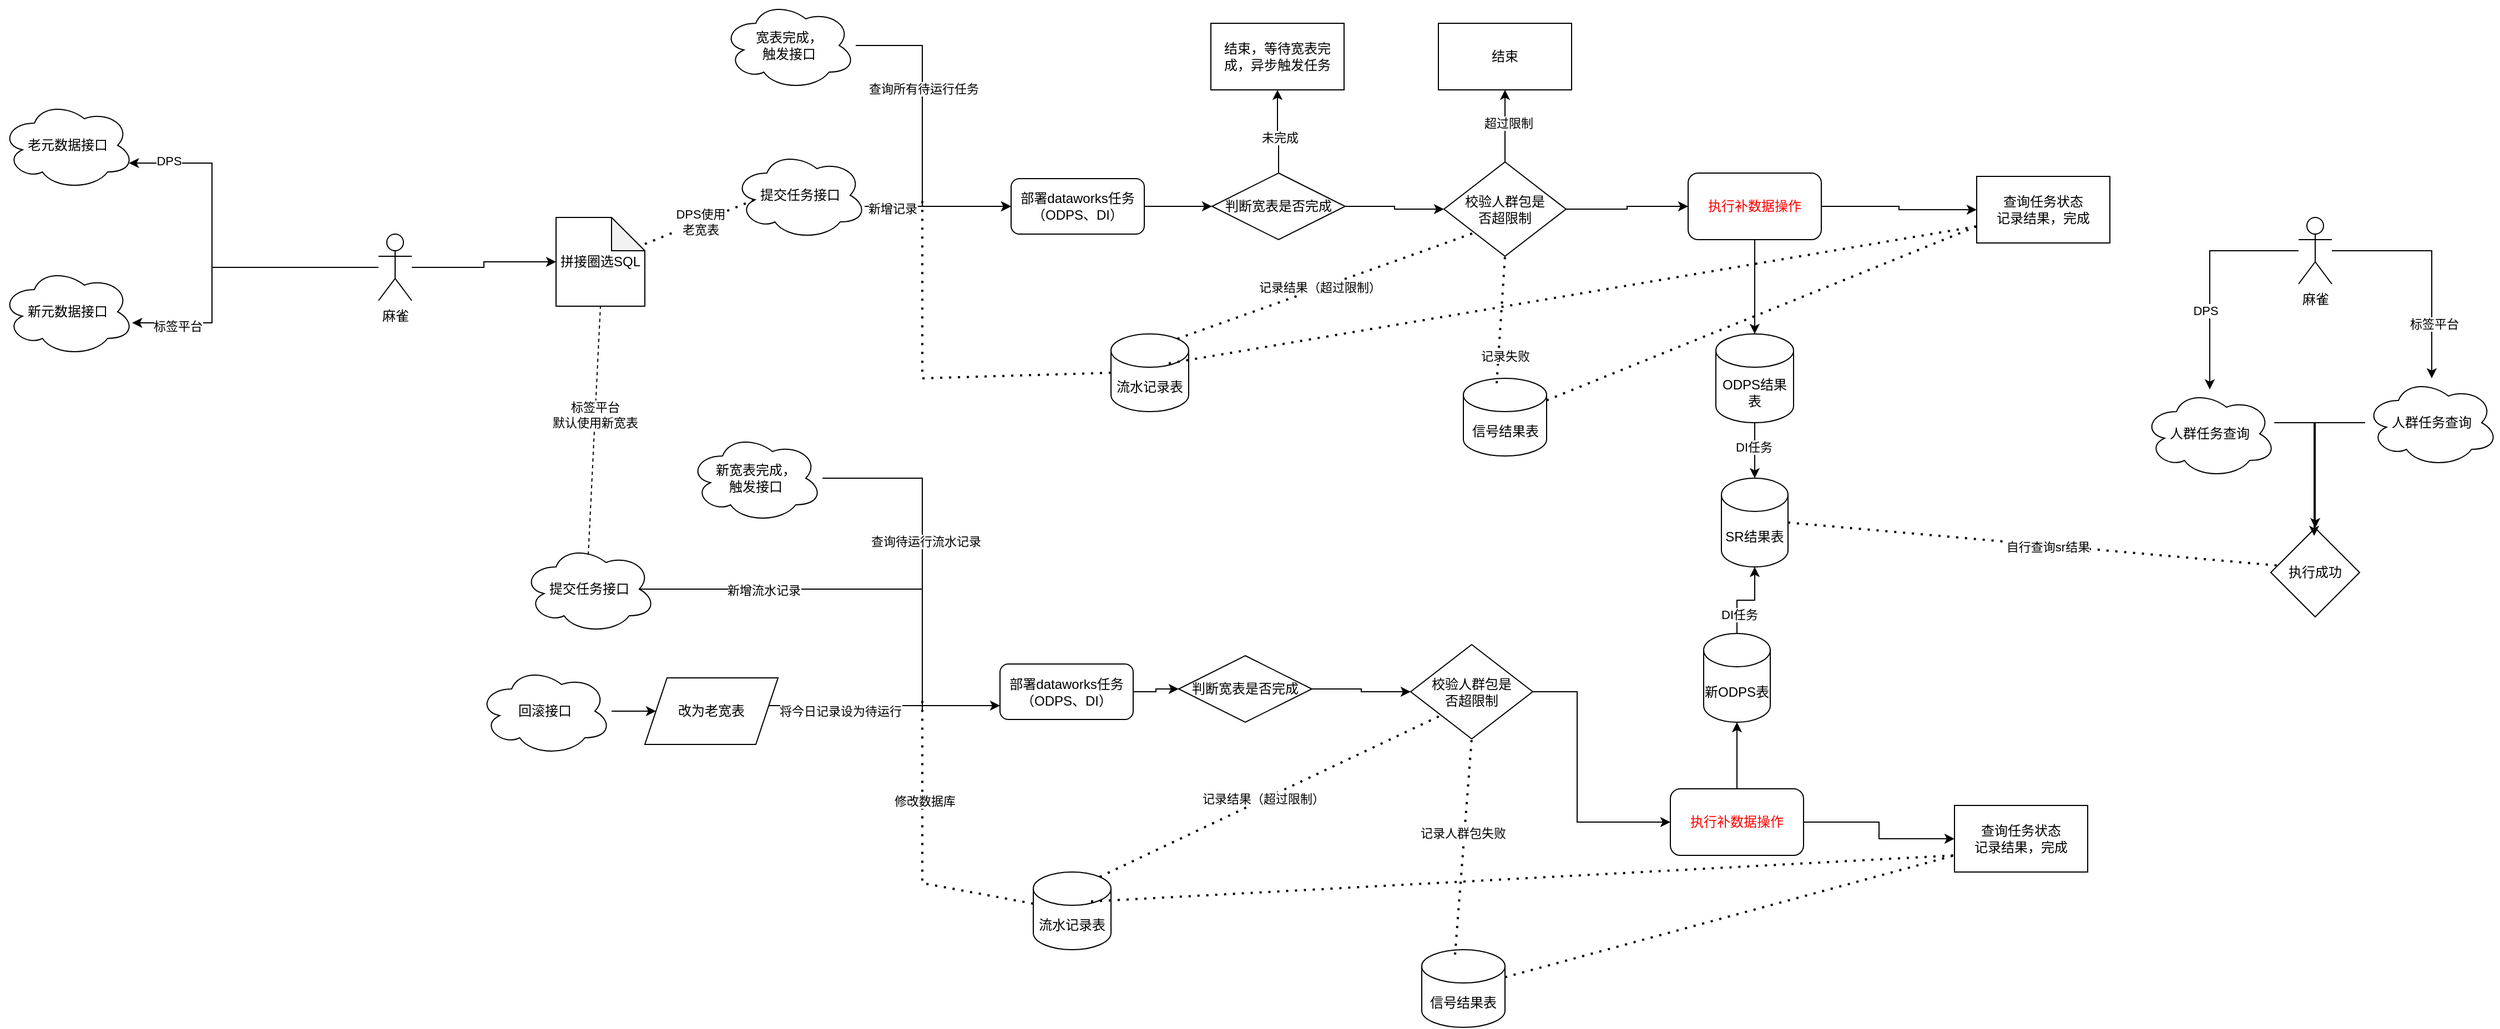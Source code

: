<mxfile version="25.0.3">
  <diagram name="第 1 页" id="y63ZQ2GJVkdFIbkafl7R">
    <mxGraphModel dx="1026" dy="650" grid="1" gridSize="10" guides="1" tooltips="1" connect="1" arrows="1" fold="1" page="1" pageScale="1" pageWidth="827" pageHeight="1169" math="0" shadow="0">
      <root>
        <mxCell id="0" />
        <mxCell id="1" parent="0" />
        <mxCell id="8IbcEHw5AlyB79mjnVnh-1" value="老元数据接口" style="ellipse;shape=cloud;whiteSpace=wrap;html=1;" vertex="1" parent="1">
          <mxGeometry x="30" y="120" width="120" height="80" as="geometry" />
        </mxCell>
        <mxCell id="8IbcEHw5AlyB79mjnVnh-2" value="新元数据接口" style="ellipse;shape=cloud;whiteSpace=wrap;html=1;" vertex="1" parent="1">
          <mxGeometry x="30" y="270" width="120" height="80" as="geometry" />
        </mxCell>
        <mxCell id="8IbcEHw5AlyB79mjnVnh-6" style="edgeStyle=orthogonalEdgeStyle;rounded=0;orthogonalLoop=1;jettySize=auto;html=1;" edge="1" parent="1" target="8IbcEHw5AlyB79mjnVnh-2">
          <mxGeometry relative="1" as="geometry">
            <mxPoint x="370" y="270" as="sourcePoint" />
            <Array as="points">
              <mxPoint x="220" y="270" />
              <mxPoint x="220" y="320" />
            </Array>
          </mxGeometry>
        </mxCell>
        <mxCell id="8IbcEHw5AlyB79mjnVnh-120" value="标签平台" style="edgeLabel;html=1;align=center;verticalAlign=middle;resizable=0;points=[];" vertex="1" connectable="0" parent="8IbcEHw5AlyB79mjnVnh-6">
          <mxGeometry x="0.699" y="3" relative="1" as="geometry">
            <mxPoint as="offset" />
          </mxGeometry>
        </mxCell>
        <mxCell id="8IbcEHw5AlyB79mjnVnh-9" value="" style="edgeStyle=orthogonalEdgeStyle;rounded=0;orthogonalLoop=1;jettySize=auto;html=1;" edge="1" parent="1" source="8IbcEHw5AlyB79mjnVnh-3" target="8IbcEHw5AlyB79mjnVnh-8">
          <mxGeometry relative="1" as="geometry" />
        </mxCell>
        <mxCell id="8IbcEHw5AlyB79mjnVnh-3" value="麻雀" style="shape=umlActor;verticalLabelPosition=bottom;verticalAlign=top;html=1;outlineConnect=0;" vertex="1" parent="1">
          <mxGeometry x="370" y="240" width="30" height="60" as="geometry" />
        </mxCell>
        <mxCell id="8IbcEHw5AlyB79mjnVnh-5" style="edgeStyle=orthogonalEdgeStyle;rounded=0;orthogonalLoop=1;jettySize=auto;html=1;entryX=0.96;entryY=0.7;entryDx=0;entryDy=0;entryPerimeter=0;" edge="1" parent="1" source="8IbcEHw5AlyB79mjnVnh-3" target="8IbcEHw5AlyB79mjnVnh-1">
          <mxGeometry relative="1" as="geometry">
            <mxPoint x="240" y="230" as="sourcePoint" />
            <Array as="points">
              <mxPoint x="220" y="270" />
              <mxPoint x="220" y="176" />
            </Array>
          </mxGeometry>
        </mxCell>
        <mxCell id="8IbcEHw5AlyB79mjnVnh-121" value="DPS" style="edgeLabel;html=1;align=center;verticalAlign=middle;resizable=0;points=[];" vertex="1" connectable="0" parent="8IbcEHw5AlyB79mjnVnh-5">
          <mxGeometry x="0.775" y="-2" relative="1" as="geometry">
            <mxPoint as="offset" />
          </mxGeometry>
        </mxCell>
        <mxCell id="8IbcEHw5AlyB79mjnVnh-8" value="拼接圈选SQL" style="shape=note;whiteSpace=wrap;html=1;backgroundOutline=1;darkOpacity=0.05;" vertex="1" parent="1">
          <mxGeometry x="530" y="225" width="80" height="80" as="geometry" />
        </mxCell>
        <mxCell id="8IbcEHw5AlyB79mjnVnh-10" value="流水记录表" style="shape=cylinder3;whiteSpace=wrap;html=1;boundedLbl=1;backgroundOutline=1;size=15;" vertex="1" parent="1">
          <mxGeometry x="1030" y="330" width="70" height="70" as="geometry" />
        </mxCell>
        <mxCell id="8IbcEHw5AlyB79mjnVnh-22" style="edgeStyle=orthogonalEdgeStyle;rounded=0;orthogonalLoop=1;jettySize=auto;html=1;entryX=0;entryY=0.5;entryDx=0;entryDy=0;" edge="1" parent="1" source="8IbcEHw5AlyB79mjnVnh-12" target="8IbcEHw5AlyB79mjnVnh-21">
          <mxGeometry relative="1" as="geometry">
            <Array as="points">
              <mxPoint x="840" y="215" />
              <mxPoint x="840" y="215" />
            </Array>
          </mxGeometry>
        </mxCell>
        <mxCell id="8IbcEHw5AlyB79mjnVnh-160" value="新增记录" style="edgeLabel;html=1;align=center;verticalAlign=middle;resizable=0;points=[];" vertex="1" connectable="0" parent="8IbcEHw5AlyB79mjnVnh-22">
          <mxGeometry x="-0.622" y="-2" relative="1" as="geometry">
            <mxPoint as="offset" />
          </mxGeometry>
        </mxCell>
        <mxCell id="8IbcEHw5AlyB79mjnVnh-12" value="提交任务接口" style="ellipse;shape=cloud;whiteSpace=wrap;html=1;" vertex="1" parent="1">
          <mxGeometry x="690" y="165" width="120" height="80" as="geometry" />
        </mxCell>
        <mxCell id="8IbcEHw5AlyB79mjnVnh-13" value="提交任务接口" style="ellipse;shape=cloud;whiteSpace=wrap;html=1;" vertex="1" parent="1">
          <mxGeometry x="500" y="520" width="120" height="80" as="geometry" />
        </mxCell>
        <mxCell id="8IbcEHw5AlyB79mjnVnh-16" value="DPS使用&lt;div&gt;老宽表&lt;/div&gt;" style="endArrow=none;dashed=1;html=1;dashPattern=1 3;strokeWidth=2;rounded=0;entryX=0.16;entryY=0.55;entryDx=0;entryDy=0;entryPerimeter=0;" edge="1" parent="1" source="8IbcEHw5AlyB79mjnVnh-8" target="8IbcEHw5AlyB79mjnVnh-12">
          <mxGeometry width="50" height="50" relative="1" as="geometry">
            <mxPoint x="770" y="355" as="sourcePoint" />
            <mxPoint x="820" y="305" as="targetPoint" />
          </mxGeometry>
        </mxCell>
        <mxCell id="8IbcEHw5AlyB79mjnVnh-27" style="edgeStyle=orthogonalEdgeStyle;rounded=0;orthogonalLoop=1;jettySize=auto;html=1;entryX=0;entryY=0.5;entryDx=0;entryDy=0;" edge="1" parent="1" source="8IbcEHw5AlyB79mjnVnh-21" target="8IbcEHw5AlyB79mjnVnh-26">
          <mxGeometry relative="1" as="geometry" />
        </mxCell>
        <mxCell id="8IbcEHw5AlyB79mjnVnh-21" value="部署dataworks任务&lt;div&gt;（ODPS、DI）&lt;/div&gt;" style="rounded=1;whiteSpace=wrap;html=1;" vertex="1" parent="1">
          <mxGeometry x="940" y="190" width="120" height="50" as="geometry" />
        </mxCell>
        <mxCell id="8IbcEHw5AlyB79mjnVnh-30" style="edgeStyle=orthogonalEdgeStyle;rounded=0;orthogonalLoop=1;jettySize=auto;html=1;" edge="1" parent="1" source="8IbcEHw5AlyB79mjnVnh-26" target="8IbcEHw5AlyB79mjnVnh-29">
          <mxGeometry relative="1" as="geometry" />
        </mxCell>
        <mxCell id="8IbcEHw5AlyB79mjnVnh-31" value="未完成" style="edgeLabel;html=1;align=center;verticalAlign=middle;resizable=0;points=[];" vertex="1" connectable="0" parent="8IbcEHw5AlyB79mjnVnh-30">
          <mxGeometry x="-0.158" y="-1" relative="1" as="geometry">
            <mxPoint as="offset" />
          </mxGeometry>
        </mxCell>
        <mxCell id="8IbcEHw5AlyB79mjnVnh-33" style="edgeStyle=orthogonalEdgeStyle;rounded=0;orthogonalLoop=1;jettySize=auto;html=1;" edge="1" parent="1" source="8IbcEHw5AlyB79mjnVnh-26" target="8IbcEHw5AlyB79mjnVnh-32">
          <mxGeometry relative="1" as="geometry" />
        </mxCell>
        <mxCell id="8IbcEHw5AlyB79mjnVnh-26" value="判断宽表是否完成" style="rhombus;whiteSpace=wrap;html=1;" vertex="1" parent="1">
          <mxGeometry x="1121" y="185" width="120" height="60" as="geometry" />
        </mxCell>
        <mxCell id="8IbcEHw5AlyB79mjnVnh-29" value="结束，等待宽表完成，异步触发任务" style="rounded=0;whiteSpace=wrap;html=1;" vertex="1" parent="1">
          <mxGeometry x="1120" y="50" width="120" height="60" as="geometry" />
        </mxCell>
        <mxCell id="8IbcEHw5AlyB79mjnVnh-37" value="" style="edgeStyle=orthogonalEdgeStyle;rounded=0;orthogonalLoop=1;jettySize=auto;html=1;" edge="1" parent="1" source="8IbcEHw5AlyB79mjnVnh-32" target="8IbcEHw5AlyB79mjnVnh-36">
          <mxGeometry relative="1" as="geometry" />
        </mxCell>
        <mxCell id="8IbcEHw5AlyB79mjnVnh-117" value="超过限制" style="edgeLabel;html=1;align=center;verticalAlign=middle;resizable=0;points=[];" vertex="1" connectable="0" parent="8IbcEHw5AlyB79mjnVnh-37">
          <mxGeometry x="0.077" y="-3" relative="1" as="geometry">
            <mxPoint as="offset" />
          </mxGeometry>
        </mxCell>
        <mxCell id="8IbcEHw5AlyB79mjnVnh-48" style="edgeStyle=orthogonalEdgeStyle;rounded=0;orthogonalLoop=1;jettySize=auto;html=1;" edge="1" parent="1" source="8IbcEHw5AlyB79mjnVnh-32" target="8IbcEHw5AlyB79mjnVnh-47">
          <mxGeometry relative="1" as="geometry" />
        </mxCell>
        <mxCell id="8IbcEHw5AlyB79mjnVnh-32" value="校验人群包是&lt;div&gt;否超限制&lt;/div&gt;" style="rhombus;whiteSpace=wrap;html=1;" vertex="1" parent="1">
          <mxGeometry x="1330" y="175" width="110" height="85" as="geometry" />
        </mxCell>
        <mxCell id="8IbcEHw5AlyB79mjnVnh-36" value="结束" style="whiteSpace=wrap;html=1;" vertex="1" parent="1">
          <mxGeometry x="1325" y="50" width="120" height="60" as="geometry" />
        </mxCell>
        <mxCell id="8IbcEHw5AlyB79mjnVnh-40" value="" style="endArrow=none;dashed=1;html=1;dashPattern=1 3;strokeWidth=2;rounded=0;entryX=0;entryY=1;entryDx=0;entryDy=0;exitX=0.855;exitY=0;exitDx=0;exitDy=4.35;exitPerimeter=0;" edge="1" parent="1" source="8IbcEHw5AlyB79mjnVnh-10" target="8IbcEHw5AlyB79mjnVnh-32">
          <mxGeometry width="50" height="50" relative="1" as="geometry">
            <mxPoint x="1040" y="355" as="sourcePoint" />
            <mxPoint x="735" y="246" as="targetPoint" />
          </mxGeometry>
        </mxCell>
        <mxCell id="8IbcEHw5AlyB79mjnVnh-41" value="记录结果（超过限制）" style="edgeLabel;html=1;align=center;verticalAlign=middle;resizable=0;points=[];" vertex="1" connectable="0" parent="8IbcEHw5AlyB79mjnVnh-40">
          <mxGeometry x="-0.04" y="1" relative="1" as="geometry">
            <mxPoint as="offset" />
          </mxGeometry>
        </mxCell>
        <mxCell id="8IbcEHw5AlyB79mjnVnh-42" value="信号结果表" style="shape=cylinder3;whiteSpace=wrap;html=1;boundedLbl=1;backgroundOutline=1;size=15;" vertex="1" parent="1">
          <mxGeometry x="1347.5" y="370" width="75" height="70" as="geometry" />
        </mxCell>
        <mxCell id="8IbcEHw5AlyB79mjnVnh-43" value="" style="endArrow=none;dashed=1;html=1;dashPattern=1 3;strokeWidth=2;rounded=0;entryX=0.5;entryY=1;entryDx=0;entryDy=0;exitX=0.4;exitY=0.064;exitDx=0;exitDy=0;exitPerimeter=0;" edge="1" parent="1" source="8IbcEHw5AlyB79mjnVnh-42" target="8IbcEHw5AlyB79mjnVnh-32">
          <mxGeometry width="50" height="50" relative="1" as="geometry">
            <mxPoint x="1370" y="320" as="sourcePoint" />
            <mxPoint x="1420" y="270" as="targetPoint" />
          </mxGeometry>
        </mxCell>
        <mxCell id="8IbcEHw5AlyB79mjnVnh-44" value="记录失败" style="edgeLabel;html=1;align=center;verticalAlign=middle;resizable=0;points=[];" vertex="1" connectable="0" parent="8IbcEHw5AlyB79mjnVnh-43">
          <mxGeometry x="-0.168" y="-2" relative="1" as="geometry">
            <mxPoint x="2" y="23" as="offset" />
          </mxGeometry>
        </mxCell>
        <mxCell id="8IbcEHw5AlyB79mjnVnh-46" style="edgeStyle=orthogonalEdgeStyle;rounded=0;orthogonalLoop=1;jettySize=auto;html=1;" edge="1" parent="1" source="8IbcEHw5AlyB79mjnVnh-45" target="8IbcEHw5AlyB79mjnVnh-21">
          <mxGeometry relative="1" as="geometry">
            <Array as="points">
              <mxPoint x="860" y="70" />
              <mxPoint x="860" y="215" />
            </Array>
          </mxGeometry>
        </mxCell>
        <mxCell id="8IbcEHw5AlyB79mjnVnh-54" value="查询所有待运行任务" style="edgeLabel;html=1;align=center;verticalAlign=middle;resizable=0;points=[];" vertex="1" connectable="0" parent="8IbcEHw5AlyB79mjnVnh-46">
          <mxGeometry x="-0.313" y="1" relative="1" as="geometry">
            <mxPoint y="1" as="offset" />
          </mxGeometry>
        </mxCell>
        <mxCell id="8IbcEHw5AlyB79mjnVnh-45" value="宽表完成，&lt;div&gt;触发接口&lt;/div&gt;" style="ellipse;shape=cloud;whiteSpace=wrap;html=1;" vertex="1" parent="1">
          <mxGeometry x="680" y="30" width="120" height="80" as="geometry" />
        </mxCell>
        <mxCell id="8IbcEHw5AlyB79mjnVnh-52" style="edgeStyle=orthogonalEdgeStyle;rounded=0;orthogonalLoop=1;jettySize=auto;html=1;entryX=0;entryY=0.5;entryDx=0;entryDy=0;" edge="1" parent="1" source="8IbcEHw5AlyB79mjnVnh-47" target="8IbcEHw5AlyB79mjnVnh-51">
          <mxGeometry relative="1" as="geometry">
            <Array as="points">
              <mxPoint x="1740" y="215" />
              <mxPoint x="1740" y="218" />
            </Array>
          </mxGeometry>
        </mxCell>
        <mxCell id="8IbcEHw5AlyB79mjnVnh-110" style="edgeStyle=orthogonalEdgeStyle;rounded=0;orthogonalLoop=1;jettySize=auto;html=1;" edge="1" parent="1" source="8IbcEHw5AlyB79mjnVnh-47" target="8IbcEHw5AlyB79mjnVnh-70">
          <mxGeometry relative="1" as="geometry">
            <Array as="points">
              <mxPoint x="1600" y="360" />
            </Array>
          </mxGeometry>
        </mxCell>
        <mxCell id="8IbcEHw5AlyB79mjnVnh-47" value="&lt;font color=&quot;#ff0000&quot;&gt;执行补数据操作&lt;/font&gt;" style="rounded=1;whiteSpace=wrap;html=1;" vertex="1" parent="1">
          <mxGeometry x="1550" y="185" width="120" height="60" as="geometry" />
        </mxCell>
        <mxCell id="8IbcEHw5AlyB79mjnVnh-51" value="查询任务状态&lt;div&gt;记录结果，完成&lt;/div&gt;" style="rounded=0;whiteSpace=wrap;html=1;" vertex="1" parent="1">
          <mxGeometry x="1810" y="188" width="120" height="60" as="geometry" />
        </mxCell>
        <mxCell id="8IbcEHw5AlyB79mjnVnh-53" value="" style="endArrow=none;dashed=1;html=1;dashPattern=1 3;strokeWidth=2;rounded=0;exitX=0.743;exitY=0.379;exitDx=0;exitDy=0;exitPerimeter=0;entryX=0;entryY=0.75;entryDx=0;entryDy=0;" edge="1" parent="1" source="8IbcEHw5AlyB79mjnVnh-10" target="8IbcEHw5AlyB79mjnVnh-51">
          <mxGeometry width="50" height="50" relative="1" as="geometry">
            <mxPoint x="1200" y="370" as="sourcePoint" />
            <mxPoint x="1550" y="260" as="targetPoint" />
          </mxGeometry>
        </mxCell>
        <mxCell id="8IbcEHw5AlyB79mjnVnh-55" value="" style="endArrow=none;dashed=1;html=1;dashPattern=1 3;strokeWidth=2;rounded=0;entryX=0;entryY=0.75;entryDx=0;entryDy=0;" edge="1" parent="1" source="8IbcEHw5AlyB79mjnVnh-42" target="8IbcEHw5AlyB79mjnVnh-51">
          <mxGeometry width="50" height="50" relative="1" as="geometry">
            <mxPoint x="1480" y="360" as="sourcePoint" />
            <mxPoint x="1530" y="310" as="targetPoint" />
          </mxGeometry>
        </mxCell>
        <mxCell id="8IbcEHw5AlyB79mjnVnh-70" value="ODPS结果表" style="shape=cylinder3;whiteSpace=wrap;html=1;boundedLbl=1;backgroundOutline=1;size=15;" vertex="1" parent="1">
          <mxGeometry x="1575" y="330" width="70" height="80" as="geometry" />
        </mxCell>
        <mxCell id="8IbcEHw5AlyB79mjnVnh-71" value="SR结果表" style="shape=cylinder3;whiteSpace=wrap;html=1;boundedLbl=1;backgroundOutline=1;size=15;" vertex="1" parent="1">
          <mxGeometry x="1580" y="460" width="60" height="80" as="geometry" />
        </mxCell>
        <mxCell id="8IbcEHw5AlyB79mjnVnh-72" style="edgeStyle=orthogonalEdgeStyle;rounded=0;orthogonalLoop=1;jettySize=auto;html=1;entryX=0.5;entryY=0;entryDx=0;entryDy=0;entryPerimeter=0;" edge="1" parent="1" source="8IbcEHw5AlyB79mjnVnh-70" target="8IbcEHw5AlyB79mjnVnh-71">
          <mxGeometry relative="1" as="geometry" />
        </mxCell>
        <mxCell id="8IbcEHw5AlyB79mjnVnh-73" value="DI任务" style="edgeLabel;html=1;align=center;verticalAlign=middle;resizable=0;points=[];" vertex="1" connectable="0" parent="8IbcEHw5AlyB79mjnVnh-72">
          <mxGeometry x="-0.178" y="-1" relative="1" as="geometry">
            <mxPoint y="1" as="offset" />
          </mxGeometry>
        </mxCell>
        <mxCell id="8IbcEHw5AlyB79mjnVnh-78" value="流水记录表" style="shape=cylinder3;whiteSpace=wrap;html=1;boundedLbl=1;backgroundOutline=1;size=15;" vertex="1" parent="1">
          <mxGeometry x="960" y="815" width="70" height="70" as="geometry" />
        </mxCell>
        <mxCell id="8IbcEHw5AlyB79mjnVnh-79" style="edgeStyle=orthogonalEdgeStyle;rounded=0;orthogonalLoop=1;jettySize=auto;html=1;entryX=0;entryY=0.5;entryDx=0;entryDy=0;" edge="1" parent="1" source="8IbcEHw5AlyB79mjnVnh-80" target="8IbcEHw5AlyB79mjnVnh-82">
          <mxGeometry relative="1" as="geometry" />
        </mxCell>
        <mxCell id="8IbcEHw5AlyB79mjnVnh-80" value="部署dataworks任务&lt;div&gt;（ODPS、DI）&lt;/div&gt;" style="rounded=1;whiteSpace=wrap;html=1;" vertex="1" parent="1">
          <mxGeometry x="930" y="627.5" width="120" height="50" as="geometry" />
        </mxCell>
        <mxCell id="8IbcEHw5AlyB79mjnVnh-81" style="edgeStyle=orthogonalEdgeStyle;rounded=0;orthogonalLoop=1;jettySize=auto;html=1;" edge="1" parent="1" source="8IbcEHw5AlyB79mjnVnh-82" target="8IbcEHw5AlyB79mjnVnh-84">
          <mxGeometry relative="1" as="geometry" />
        </mxCell>
        <mxCell id="8IbcEHw5AlyB79mjnVnh-82" value="判断宽表是否完成" style="rhombus;whiteSpace=wrap;html=1;" vertex="1" parent="1">
          <mxGeometry x="1091" y="620" width="120" height="60" as="geometry" />
        </mxCell>
        <mxCell id="8IbcEHw5AlyB79mjnVnh-83" style="edgeStyle=orthogonalEdgeStyle;rounded=0;orthogonalLoop=1;jettySize=auto;html=1;" edge="1" parent="1" source="8IbcEHw5AlyB79mjnVnh-84" target="8IbcEHw5AlyB79mjnVnh-92">
          <mxGeometry relative="1" as="geometry">
            <Array as="points">
              <mxPoint x="1450" y="653" />
              <mxPoint x="1450" y="770" />
            </Array>
          </mxGeometry>
        </mxCell>
        <mxCell id="8IbcEHw5AlyB79mjnVnh-84" value="校验人群包是&lt;div&gt;否超限制&lt;/div&gt;" style="rhombus;whiteSpace=wrap;html=1;" vertex="1" parent="1">
          <mxGeometry x="1300" y="610" width="110" height="85" as="geometry" />
        </mxCell>
        <mxCell id="8IbcEHw5AlyB79mjnVnh-85" value="" style="endArrow=none;dashed=1;html=1;dashPattern=1 3;strokeWidth=2;rounded=0;entryX=0;entryY=1;entryDx=0;entryDy=0;exitX=0.855;exitY=0;exitDx=0;exitDy=4.35;exitPerimeter=0;" edge="1" parent="1" source="8IbcEHw5AlyB79mjnVnh-78" target="8IbcEHw5AlyB79mjnVnh-84">
          <mxGeometry width="50" height="50" relative="1" as="geometry">
            <mxPoint x="1010" y="790" as="sourcePoint" />
            <mxPoint x="705" y="681" as="targetPoint" />
          </mxGeometry>
        </mxCell>
        <mxCell id="8IbcEHw5AlyB79mjnVnh-86" value="记录结果（超过限制）" style="edgeLabel;html=1;align=center;verticalAlign=middle;resizable=0;points=[];" vertex="1" connectable="0" parent="8IbcEHw5AlyB79mjnVnh-85">
          <mxGeometry x="-0.04" y="1" relative="1" as="geometry">
            <mxPoint as="offset" />
          </mxGeometry>
        </mxCell>
        <mxCell id="8IbcEHw5AlyB79mjnVnh-87" value="信号结果表" style="shape=cylinder3;whiteSpace=wrap;html=1;boundedLbl=1;backgroundOutline=1;size=15;" vertex="1" parent="1">
          <mxGeometry x="1310" y="885" width="75" height="70" as="geometry" />
        </mxCell>
        <mxCell id="8IbcEHw5AlyB79mjnVnh-88" value="" style="endArrow=none;dashed=1;html=1;dashPattern=1 3;strokeWidth=2;rounded=0;entryX=0.5;entryY=1;entryDx=0;entryDy=0;exitX=0.4;exitY=0.064;exitDx=0;exitDy=0;exitPerimeter=0;" edge="1" parent="1" source="8IbcEHw5AlyB79mjnVnh-87" target="8IbcEHw5AlyB79mjnVnh-84">
          <mxGeometry width="50" height="50" relative="1" as="geometry">
            <mxPoint x="1340" y="755" as="sourcePoint" />
            <mxPoint x="1390" y="705" as="targetPoint" />
          </mxGeometry>
        </mxCell>
        <mxCell id="8IbcEHw5AlyB79mjnVnh-89" value="记录人群包失败" style="edgeLabel;html=1;align=center;verticalAlign=middle;resizable=0;points=[];" vertex="1" connectable="0" parent="8IbcEHw5AlyB79mjnVnh-88">
          <mxGeometry x="-0.168" y="-2" relative="1" as="geometry">
            <mxPoint x="-1" y="-29" as="offset" />
          </mxGeometry>
        </mxCell>
        <mxCell id="8IbcEHw5AlyB79mjnVnh-91" style="edgeStyle=orthogonalEdgeStyle;rounded=0;orthogonalLoop=1;jettySize=auto;html=1;entryX=0;entryY=0.5;entryDx=0;entryDy=0;" edge="1" parent="1" source="8IbcEHw5AlyB79mjnVnh-92" target="8IbcEHw5AlyB79mjnVnh-93">
          <mxGeometry relative="1" as="geometry" />
        </mxCell>
        <mxCell id="8IbcEHw5AlyB79mjnVnh-142" value="" style="edgeStyle=orthogonalEdgeStyle;rounded=0;orthogonalLoop=1;jettySize=auto;html=1;" edge="1" parent="1" source="8IbcEHw5AlyB79mjnVnh-92" target="8IbcEHw5AlyB79mjnVnh-112">
          <mxGeometry relative="1" as="geometry" />
        </mxCell>
        <mxCell id="8IbcEHw5AlyB79mjnVnh-92" value="&lt;font color=&quot;#ff0000&quot;&gt;执行补数据操作&lt;/font&gt;" style="rounded=1;whiteSpace=wrap;html=1;" vertex="1" parent="1">
          <mxGeometry x="1534" y="740" width="120" height="60" as="geometry" />
        </mxCell>
        <mxCell id="8IbcEHw5AlyB79mjnVnh-93" value="查询任务状态&lt;div&gt;记录结果，完成&lt;/div&gt;" style="rounded=0;whiteSpace=wrap;html=1;" vertex="1" parent="1">
          <mxGeometry x="1790" y="755" width="120" height="60" as="geometry" />
        </mxCell>
        <mxCell id="8IbcEHw5AlyB79mjnVnh-94" value="" style="endArrow=none;dashed=1;html=1;dashPattern=1 3;strokeWidth=2;rounded=0;exitX=0.743;exitY=0.379;exitDx=0;exitDy=0;exitPerimeter=0;entryX=0;entryY=0.75;entryDx=0;entryDy=0;" edge="1" parent="1" source="8IbcEHw5AlyB79mjnVnh-78" target="8IbcEHw5AlyB79mjnVnh-93">
          <mxGeometry width="50" height="50" relative="1" as="geometry">
            <mxPoint x="1170" y="805" as="sourcePoint" />
            <mxPoint x="1520" y="695" as="targetPoint" />
          </mxGeometry>
        </mxCell>
        <mxCell id="8IbcEHw5AlyB79mjnVnh-95" value="" style="endArrow=none;dashed=1;html=1;dashPattern=1 3;strokeWidth=2;rounded=0;entryX=0;entryY=0.75;entryDx=0;entryDy=0;" edge="1" parent="1" source="8IbcEHw5AlyB79mjnVnh-87" target="8IbcEHw5AlyB79mjnVnh-93">
          <mxGeometry width="50" height="50" relative="1" as="geometry">
            <mxPoint x="1450" y="795" as="sourcePoint" />
            <mxPoint x="1500" y="745" as="targetPoint" />
          </mxGeometry>
        </mxCell>
        <mxCell id="8IbcEHw5AlyB79mjnVnh-102" value="新宽表完成，&lt;div&gt;触发接口&lt;/div&gt;" style="ellipse;shape=cloud;whiteSpace=wrap;html=1;" vertex="1" parent="1">
          <mxGeometry x="650" y="420" width="120" height="80" as="geometry" />
        </mxCell>
        <mxCell id="8IbcEHw5AlyB79mjnVnh-106" style="edgeStyle=orthogonalEdgeStyle;rounded=0;orthogonalLoop=1;jettySize=auto;html=1;" edge="1" parent="1" source="8IbcEHw5AlyB79mjnVnh-104" target="8IbcEHw5AlyB79mjnVnh-105">
          <mxGeometry relative="1" as="geometry" />
        </mxCell>
        <mxCell id="8IbcEHw5AlyB79mjnVnh-104" value="回滚接口" style="ellipse;shape=cloud;whiteSpace=wrap;html=1;" vertex="1" parent="1">
          <mxGeometry x="460" y="630" width="120" height="80" as="geometry" />
        </mxCell>
        <mxCell id="8IbcEHw5AlyB79mjnVnh-149" style="edgeStyle=orthogonalEdgeStyle;rounded=0;orthogonalLoop=1;jettySize=auto;html=1;entryX=0;entryY=0.75;entryDx=0;entryDy=0;" edge="1" parent="1" source="8IbcEHw5AlyB79mjnVnh-105" target="8IbcEHw5AlyB79mjnVnh-80">
          <mxGeometry relative="1" as="geometry">
            <Array as="points">
              <mxPoint x="840" y="665" />
              <mxPoint x="840" y="665" />
            </Array>
          </mxGeometry>
        </mxCell>
        <mxCell id="8IbcEHw5AlyB79mjnVnh-157" value="将今日记录设为待运行" style="edgeLabel;html=1;align=center;verticalAlign=middle;resizable=0;points=[];" vertex="1" connectable="0" parent="8IbcEHw5AlyB79mjnVnh-149">
          <mxGeometry x="-0.455" y="-1" relative="1" as="geometry">
            <mxPoint x="7" y="4" as="offset" />
          </mxGeometry>
        </mxCell>
        <mxCell id="8IbcEHw5AlyB79mjnVnh-105" value="改为老宽表" style="shape=parallelogram;perimeter=parallelogramPerimeter;whiteSpace=wrap;html=1;fixedSize=1;" vertex="1" parent="1">
          <mxGeometry x="610" y="640" width="120" height="60" as="geometry" />
        </mxCell>
        <mxCell id="8IbcEHw5AlyB79mjnVnh-143" value="" style="edgeStyle=orthogonalEdgeStyle;rounded=0;orthogonalLoop=1;jettySize=auto;html=1;" edge="1" parent="1" source="8IbcEHw5AlyB79mjnVnh-112" target="8IbcEHw5AlyB79mjnVnh-71">
          <mxGeometry relative="1" as="geometry" />
        </mxCell>
        <mxCell id="8IbcEHw5AlyB79mjnVnh-144" value="DI任务" style="edgeLabel;html=1;align=center;verticalAlign=middle;resizable=0;points=[];" vertex="1" connectable="0" parent="8IbcEHw5AlyB79mjnVnh-143">
          <mxGeometry x="-0.553" y="-2" relative="1" as="geometry">
            <mxPoint as="offset" />
          </mxGeometry>
        </mxCell>
        <mxCell id="8IbcEHw5AlyB79mjnVnh-112" value="新ODPS表" style="shape=cylinder3;whiteSpace=wrap;html=1;boundedLbl=1;backgroundOutline=1;size=15;" vertex="1" parent="1">
          <mxGeometry x="1564" y="600" width="60" height="80" as="geometry" />
        </mxCell>
        <mxCell id="8IbcEHw5AlyB79mjnVnh-130" style="edgeStyle=orthogonalEdgeStyle;rounded=0;orthogonalLoop=1;jettySize=auto;html=1;" edge="1" parent="1" source="8IbcEHw5AlyB79mjnVnh-126" target="8IbcEHw5AlyB79mjnVnh-131">
          <mxGeometry relative="1" as="geometry">
            <mxPoint x="2115" y="340" as="targetPoint" />
          </mxGeometry>
        </mxCell>
        <mxCell id="8IbcEHw5AlyB79mjnVnh-140" value="DPS" style="edgeLabel;html=1;align=center;verticalAlign=middle;resizable=0;points=[];" vertex="1" connectable="0" parent="8IbcEHw5AlyB79mjnVnh-130">
          <mxGeometry x="0.307" y="-4" relative="1" as="geometry">
            <mxPoint as="offset" />
          </mxGeometry>
        </mxCell>
        <mxCell id="8IbcEHw5AlyB79mjnVnh-133" style="edgeStyle=orthogonalEdgeStyle;rounded=0;orthogonalLoop=1;jettySize=auto;html=1;" edge="1" parent="1" source="8IbcEHw5AlyB79mjnVnh-126" target="8IbcEHw5AlyB79mjnVnh-132">
          <mxGeometry relative="1" as="geometry" />
        </mxCell>
        <mxCell id="8IbcEHw5AlyB79mjnVnh-141" value="标签平台" style="edgeLabel;html=1;align=center;verticalAlign=middle;resizable=0;points=[];" vertex="1" connectable="0" parent="8IbcEHw5AlyB79mjnVnh-133">
          <mxGeometry x="0.522" y="2" relative="1" as="geometry">
            <mxPoint as="offset" />
          </mxGeometry>
        </mxCell>
        <mxCell id="8IbcEHw5AlyB79mjnVnh-126" value="麻雀" style="shape=umlActor;verticalLabelPosition=bottom;verticalAlign=top;html=1;outlineConnect=0;" vertex="1" parent="1">
          <mxGeometry x="2100" y="225" width="30" height="60" as="geometry" />
        </mxCell>
        <mxCell id="8IbcEHw5AlyB79mjnVnh-131" value="人群任务查询" style="ellipse;shape=cloud;whiteSpace=wrap;html=1;" vertex="1" parent="1">
          <mxGeometry x="1960" y="380" width="120" height="80" as="geometry" />
        </mxCell>
        <mxCell id="8IbcEHw5AlyB79mjnVnh-137" style="edgeStyle=orthogonalEdgeStyle;rounded=0;orthogonalLoop=1;jettySize=auto;html=1;entryX=0.5;entryY=0;entryDx=0;entryDy=0;" edge="1" parent="1" source="8IbcEHw5AlyB79mjnVnh-132" target="8IbcEHw5AlyB79mjnVnh-134">
          <mxGeometry relative="1" as="geometry">
            <mxPoint x="2130" y="480" as="targetPoint" />
          </mxGeometry>
        </mxCell>
        <mxCell id="8IbcEHw5AlyB79mjnVnh-132" value="人群任务查询" style="ellipse;shape=cloud;whiteSpace=wrap;html=1;" vertex="1" parent="1">
          <mxGeometry x="2160" y="370" width="120" height="80" as="geometry" />
        </mxCell>
        <mxCell id="8IbcEHw5AlyB79mjnVnh-134" value="执行成功" style="rhombus;whiteSpace=wrap;html=1;" vertex="1" parent="1">
          <mxGeometry x="2075" y="505" width="80" height="80" as="geometry" />
        </mxCell>
        <mxCell id="8IbcEHw5AlyB79mjnVnh-135" style="edgeStyle=orthogonalEdgeStyle;rounded=0;orthogonalLoop=1;jettySize=auto;html=1;entryX=0.488;entryY=0.088;entryDx=0;entryDy=0;entryPerimeter=0;" edge="1" parent="1" source="8IbcEHw5AlyB79mjnVnh-131" target="8IbcEHw5AlyB79mjnVnh-134">
          <mxGeometry relative="1" as="geometry">
            <Array as="points">
              <mxPoint x="2114" y="410" />
            </Array>
          </mxGeometry>
        </mxCell>
        <mxCell id="8IbcEHw5AlyB79mjnVnh-138" value="" style="endArrow=none;dashed=1;html=1;dashPattern=1 3;strokeWidth=2;rounded=0;exitX=1;exitY=0.5;exitDx=0;exitDy=0;exitPerimeter=0;entryX=0.113;entryY=0.425;entryDx=0;entryDy=0;entryPerimeter=0;" edge="1" parent="1" source="8IbcEHw5AlyB79mjnVnh-71" target="8IbcEHw5AlyB79mjnVnh-134">
          <mxGeometry width="50" height="50" relative="1" as="geometry">
            <mxPoint x="1780" y="530" as="sourcePoint" />
            <mxPoint x="1830" y="480" as="targetPoint" />
          </mxGeometry>
        </mxCell>
        <mxCell id="8IbcEHw5AlyB79mjnVnh-139" value="自行查询sr结果" style="edgeLabel;html=1;align=center;verticalAlign=middle;resizable=0;points=[];" vertex="1" connectable="0" parent="8IbcEHw5AlyB79mjnVnh-138">
          <mxGeometry x="0.054" y="-1" relative="1" as="geometry">
            <mxPoint as="offset" />
          </mxGeometry>
        </mxCell>
        <mxCell id="8IbcEHw5AlyB79mjnVnh-152" value="" style="endArrow=none;html=1;rounded=0;exitX=0.875;exitY=0.5;exitDx=0;exitDy=0;exitPerimeter=0;" edge="1" parent="1" source="8IbcEHw5AlyB79mjnVnh-13">
          <mxGeometry width="50" height="50" relative="1" as="geometry">
            <mxPoint x="670" y="580" as="sourcePoint" />
            <mxPoint x="860" y="560" as="targetPoint" />
          </mxGeometry>
        </mxCell>
        <mxCell id="8IbcEHw5AlyB79mjnVnh-155" value="新增流水记录" style="edgeLabel;html=1;align=center;verticalAlign=middle;resizable=0;points=[];" vertex="1" connectable="0" parent="8IbcEHw5AlyB79mjnVnh-152">
          <mxGeometry x="-0.122" y="-1" relative="1" as="geometry">
            <mxPoint as="offset" />
          </mxGeometry>
        </mxCell>
        <mxCell id="8IbcEHw5AlyB79mjnVnh-153" value="" style="endArrow=none;html=1;rounded=0;" edge="1" parent="1" source="8IbcEHw5AlyB79mjnVnh-102">
          <mxGeometry width="50" height="50" relative="1" as="geometry">
            <mxPoint x="790" y="460" as="sourcePoint" />
            <mxPoint x="860" y="670" as="targetPoint" />
            <Array as="points">
              <mxPoint x="860" y="460" />
            </Array>
          </mxGeometry>
        </mxCell>
        <mxCell id="8IbcEHw5AlyB79mjnVnh-156" value="查询待运行流水记录" style="edgeLabel;html=1;align=center;verticalAlign=middle;resizable=0;points=[];" vertex="1" connectable="0" parent="8IbcEHw5AlyB79mjnVnh-153">
          <mxGeometry x="-0.02" y="3" relative="1" as="geometry">
            <mxPoint as="offset" />
          </mxGeometry>
        </mxCell>
        <mxCell id="8IbcEHw5AlyB79mjnVnh-154" value="" style="endArrow=none;dashed=1;html=1;dashPattern=1 3;strokeWidth=2;rounded=0;" edge="1" parent="1" source="8IbcEHw5AlyB79mjnVnh-78">
          <mxGeometry width="50" height="50" relative="1" as="geometry">
            <mxPoint x="850" y="760" as="sourcePoint" />
            <mxPoint x="860" y="660" as="targetPoint" />
            <Array as="points">
              <mxPoint x="860" y="825" />
            </Array>
          </mxGeometry>
        </mxCell>
        <mxCell id="8IbcEHw5AlyB79mjnVnh-158" value="修改数据库" style="edgeLabel;html=1;align=center;verticalAlign=middle;resizable=0;points=[];" vertex="1" connectable="0" parent="8IbcEHw5AlyB79mjnVnh-154">
          <mxGeometry x="0.321" y="-2" relative="1" as="geometry">
            <mxPoint as="offset" />
          </mxGeometry>
        </mxCell>
        <mxCell id="8IbcEHw5AlyB79mjnVnh-159" value="" style="endArrow=none;dashed=1;html=1;dashPattern=1 3;strokeWidth=2;rounded=0;exitX=0;exitY=0.5;exitDx=0;exitDy=0;exitPerimeter=0;" edge="1" parent="1" source="8IbcEHw5AlyB79mjnVnh-10">
          <mxGeometry width="50" height="50" relative="1" as="geometry">
            <mxPoint x="830" y="300" as="sourcePoint" />
            <mxPoint x="860" y="210" as="targetPoint" />
            <Array as="points">
              <mxPoint x="860" y="370" />
            </Array>
          </mxGeometry>
        </mxCell>
        <mxCell id="8IbcEHw5AlyB79mjnVnh-161" value="" style="endArrow=none;dashed=1;html=1;rounded=0;entryX=0.5;entryY=1;entryDx=0;entryDy=0;entryPerimeter=0;exitX=0.492;exitY=0.113;exitDx=0;exitDy=0;exitPerimeter=0;" edge="1" parent="1" source="8IbcEHw5AlyB79mjnVnh-13" target="8IbcEHw5AlyB79mjnVnh-8">
          <mxGeometry width="50" height="50" relative="1" as="geometry">
            <mxPoint x="560" y="420" as="sourcePoint" />
            <mxPoint x="610" y="370" as="targetPoint" />
          </mxGeometry>
        </mxCell>
        <mxCell id="8IbcEHw5AlyB79mjnVnh-162" value="标签平台&lt;div&gt;默认使用新宽表&lt;/div&gt;" style="edgeLabel;html=1;align=center;verticalAlign=middle;resizable=0;points=[];" vertex="1" connectable="0" parent="8IbcEHw5AlyB79mjnVnh-161">
          <mxGeometry x="0.125" relative="1" as="geometry">
            <mxPoint as="offset" />
          </mxGeometry>
        </mxCell>
      </root>
    </mxGraphModel>
  </diagram>
</mxfile>

